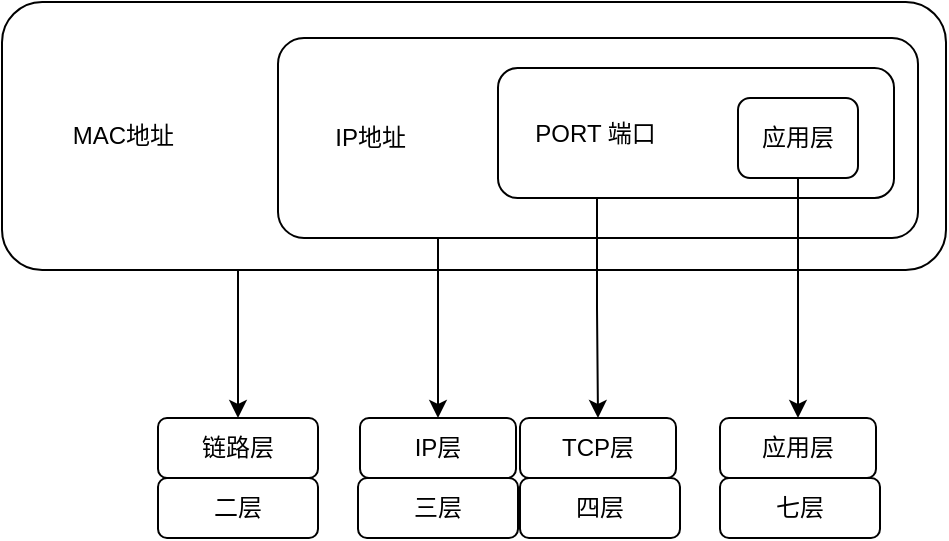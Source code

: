 <mxfile version="24.8.4">
  <diagram name="第 1 页" id="m2dObYod3vC3ta0hIUsG">
    <mxGraphModel dx="1158" dy="587" grid="1" gridSize="10" guides="1" tooltips="1" connect="1" arrows="1" fold="1" page="1" pageScale="1" pageWidth="1600" pageHeight="1200" math="0" shadow="0">
      <root>
        <mxCell id="0" />
        <mxCell id="1" parent="0" />
        <mxCell id="t_H4ScusPziJ7b-3OtiA-16" style="edgeStyle=orthogonalEdgeStyle;rounded=0;orthogonalLoop=1;jettySize=auto;html=1;exitX=0.25;exitY=1;exitDx=0;exitDy=0;entryX=0.5;entryY=0;entryDx=0;entryDy=0;" edge="1" parent="1" source="t_H4ScusPziJ7b-3OtiA-15" target="t_H4ScusPziJ7b-3OtiA-14">
          <mxGeometry relative="1" as="geometry" />
        </mxCell>
        <mxCell id="t_H4ScusPziJ7b-3OtiA-15" value="&amp;nbsp; &amp;nbsp; &amp;nbsp; &amp;nbsp; &amp;nbsp;&amp;nbsp;&lt;span style=&quot;text-align: center;&quot;&gt;MAC地址&lt;/span&gt;" style="rounded=1;whiteSpace=wrap;html=1;align=left;" vertex="1" parent="1">
          <mxGeometry x="72" y="162" width="472" height="134" as="geometry" />
        </mxCell>
        <mxCell id="t_H4ScusPziJ7b-3OtiA-12" style="edgeStyle=orthogonalEdgeStyle;rounded=0;orthogonalLoop=1;jettySize=auto;html=1;exitX=0.25;exitY=1;exitDx=0;exitDy=0;entryX=0.5;entryY=0;entryDx=0;entryDy=0;" edge="1" parent="1" source="t_H4ScusPziJ7b-3OtiA-5" target="t_H4ScusPziJ7b-3OtiA-11">
          <mxGeometry relative="1" as="geometry" />
        </mxCell>
        <mxCell id="t_H4ScusPziJ7b-3OtiA-5" value="&amp;nbsp; &amp;nbsp; &amp;nbsp; &amp;nbsp; IP地址" style="rounded=1;whiteSpace=wrap;html=1;arcSize=13;align=left;" vertex="1" parent="1">
          <mxGeometry x="210" y="180" width="320" height="100" as="geometry" />
        </mxCell>
        <mxCell id="t_H4ScusPziJ7b-3OtiA-10" style="edgeStyle=orthogonalEdgeStyle;rounded=0;orthogonalLoop=1;jettySize=auto;html=1;exitX=0.25;exitY=1;exitDx=0;exitDy=0;entryX=0.5;entryY=0;entryDx=0;entryDy=0;" edge="1" parent="1" source="t_H4ScusPziJ7b-3OtiA-4" target="t_H4ScusPziJ7b-3OtiA-9">
          <mxGeometry relative="1" as="geometry" />
        </mxCell>
        <mxCell id="t_H4ScusPziJ7b-3OtiA-4" value="&amp;nbsp; &amp;nbsp; &amp;nbsp;PORT 端口" style="rounded=1;whiteSpace=wrap;html=1;align=left;" vertex="1" parent="1">
          <mxGeometry x="320" y="195" width="198" height="65" as="geometry" />
        </mxCell>
        <mxCell id="t_H4ScusPziJ7b-3OtiA-13" style="edgeStyle=orthogonalEdgeStyle;rounded=0;orthogonalLoop=1;jettySize=auto;html=1;exitX=0.5;exitY=1;exitDx=0;exitDy=0;" edge="1" parent="1" source="t_H4ScusPziJ7b-3OtiA-3" target="t_H4ScusPziJ7b-3OtiA-7">
          <mxGeometry relative="1" as="geometry" />
        </mxCell>
        <mxCell id="t_H4ScusPziJ7b-3OtiA-3" value="&lt;span style=&quot;text-align: left;&quot;&gt;应用层&lt;/span&gt;" style="rounded=1;whiteSpace=wrap;html=1;" vertex="1" parent="1">
          <mxGeometry x="440" y="210" width="60" height="40" as="geometry" />
        </mxCell>
        <mxCell id="t_H4ScusPziJ7b-3OtiA-7" value="应用层" style="rounded=1;whiteSpace=wrap;html=1;" vertex="1" parent="1">
          <mxGeometry x="431" y="370" width="78" height="30" as="geometry" />
        </mxCell>
        <mxCell id="t_H4ScusPziJ7b-3OtiA-9" value="TCP层" style="rounded=1;whiteSpace=wrap;html=1;" vertex="1" parent="1">
          <mxGeometry x="331" y="370" width="78" height="30" as="geometry" />
        </mxCell>
        <mxCell id="t_H4ScusPziJ7b-3OtiA-11" value="IP层" style="rounded=1;whiteSpace=wrap;html=1;" vertex="1" parent="1">
          <mxGeometry x="251" y="370" width="78" height="30" as="geometry" />
        </mxCell>
        <mxCell id="t_H4ScusPziJ7b-3OtiA-14" value="链路层" style="rounded=1;whiteSpace=wrap;html=1;" vertex="1" parent="1">
          <mxGeometry x="150" y="370" width="80" height="30" as="geometry" />
        </mxCell>
        <mxCell id="t_H4ScusPziJ7b-3OtiA-29" value="二层" style="rounded=1;whiteSpace=wrap;html=1;" vertex="1" parent="1">
          <mxGeometry x="150" y="400" width="80" height="30" as="geometry" />
        </mxCell>
        <mxCell id="t_H4ScusPziJ7b-3OtiA-30" value="三层" style="rounded=1;whiteSpace=wrap;html=1;" vertex="1" parent="1">
          <mxGeometry x="250" y="400" width="80" height="30" as="geometry" />
        </mxCell>
        <mxCell id="t_H4ScusPziJ7b-3OtiA-31" value="四层" style="rounded=1;whiteSpace=wrap;html=1;" vertex="1" parent="1">
          <mxGeometry x="331" y="400" width="80" height="30" as="geometry" />
        </mxCell>
        <mxCell id="t_H4ScusPziJ7b-3OtiA-32" value="七层" style="rounded=1;whiteSpace=wrap;html=1;" vertex="1" parent="1">
          <mxGeometry x="431" y="400" width="80" height="30" as="geometry" />
        </mxCell>
      </root>
    </mxGraphModel>
  </diagram>
</mxfile>
